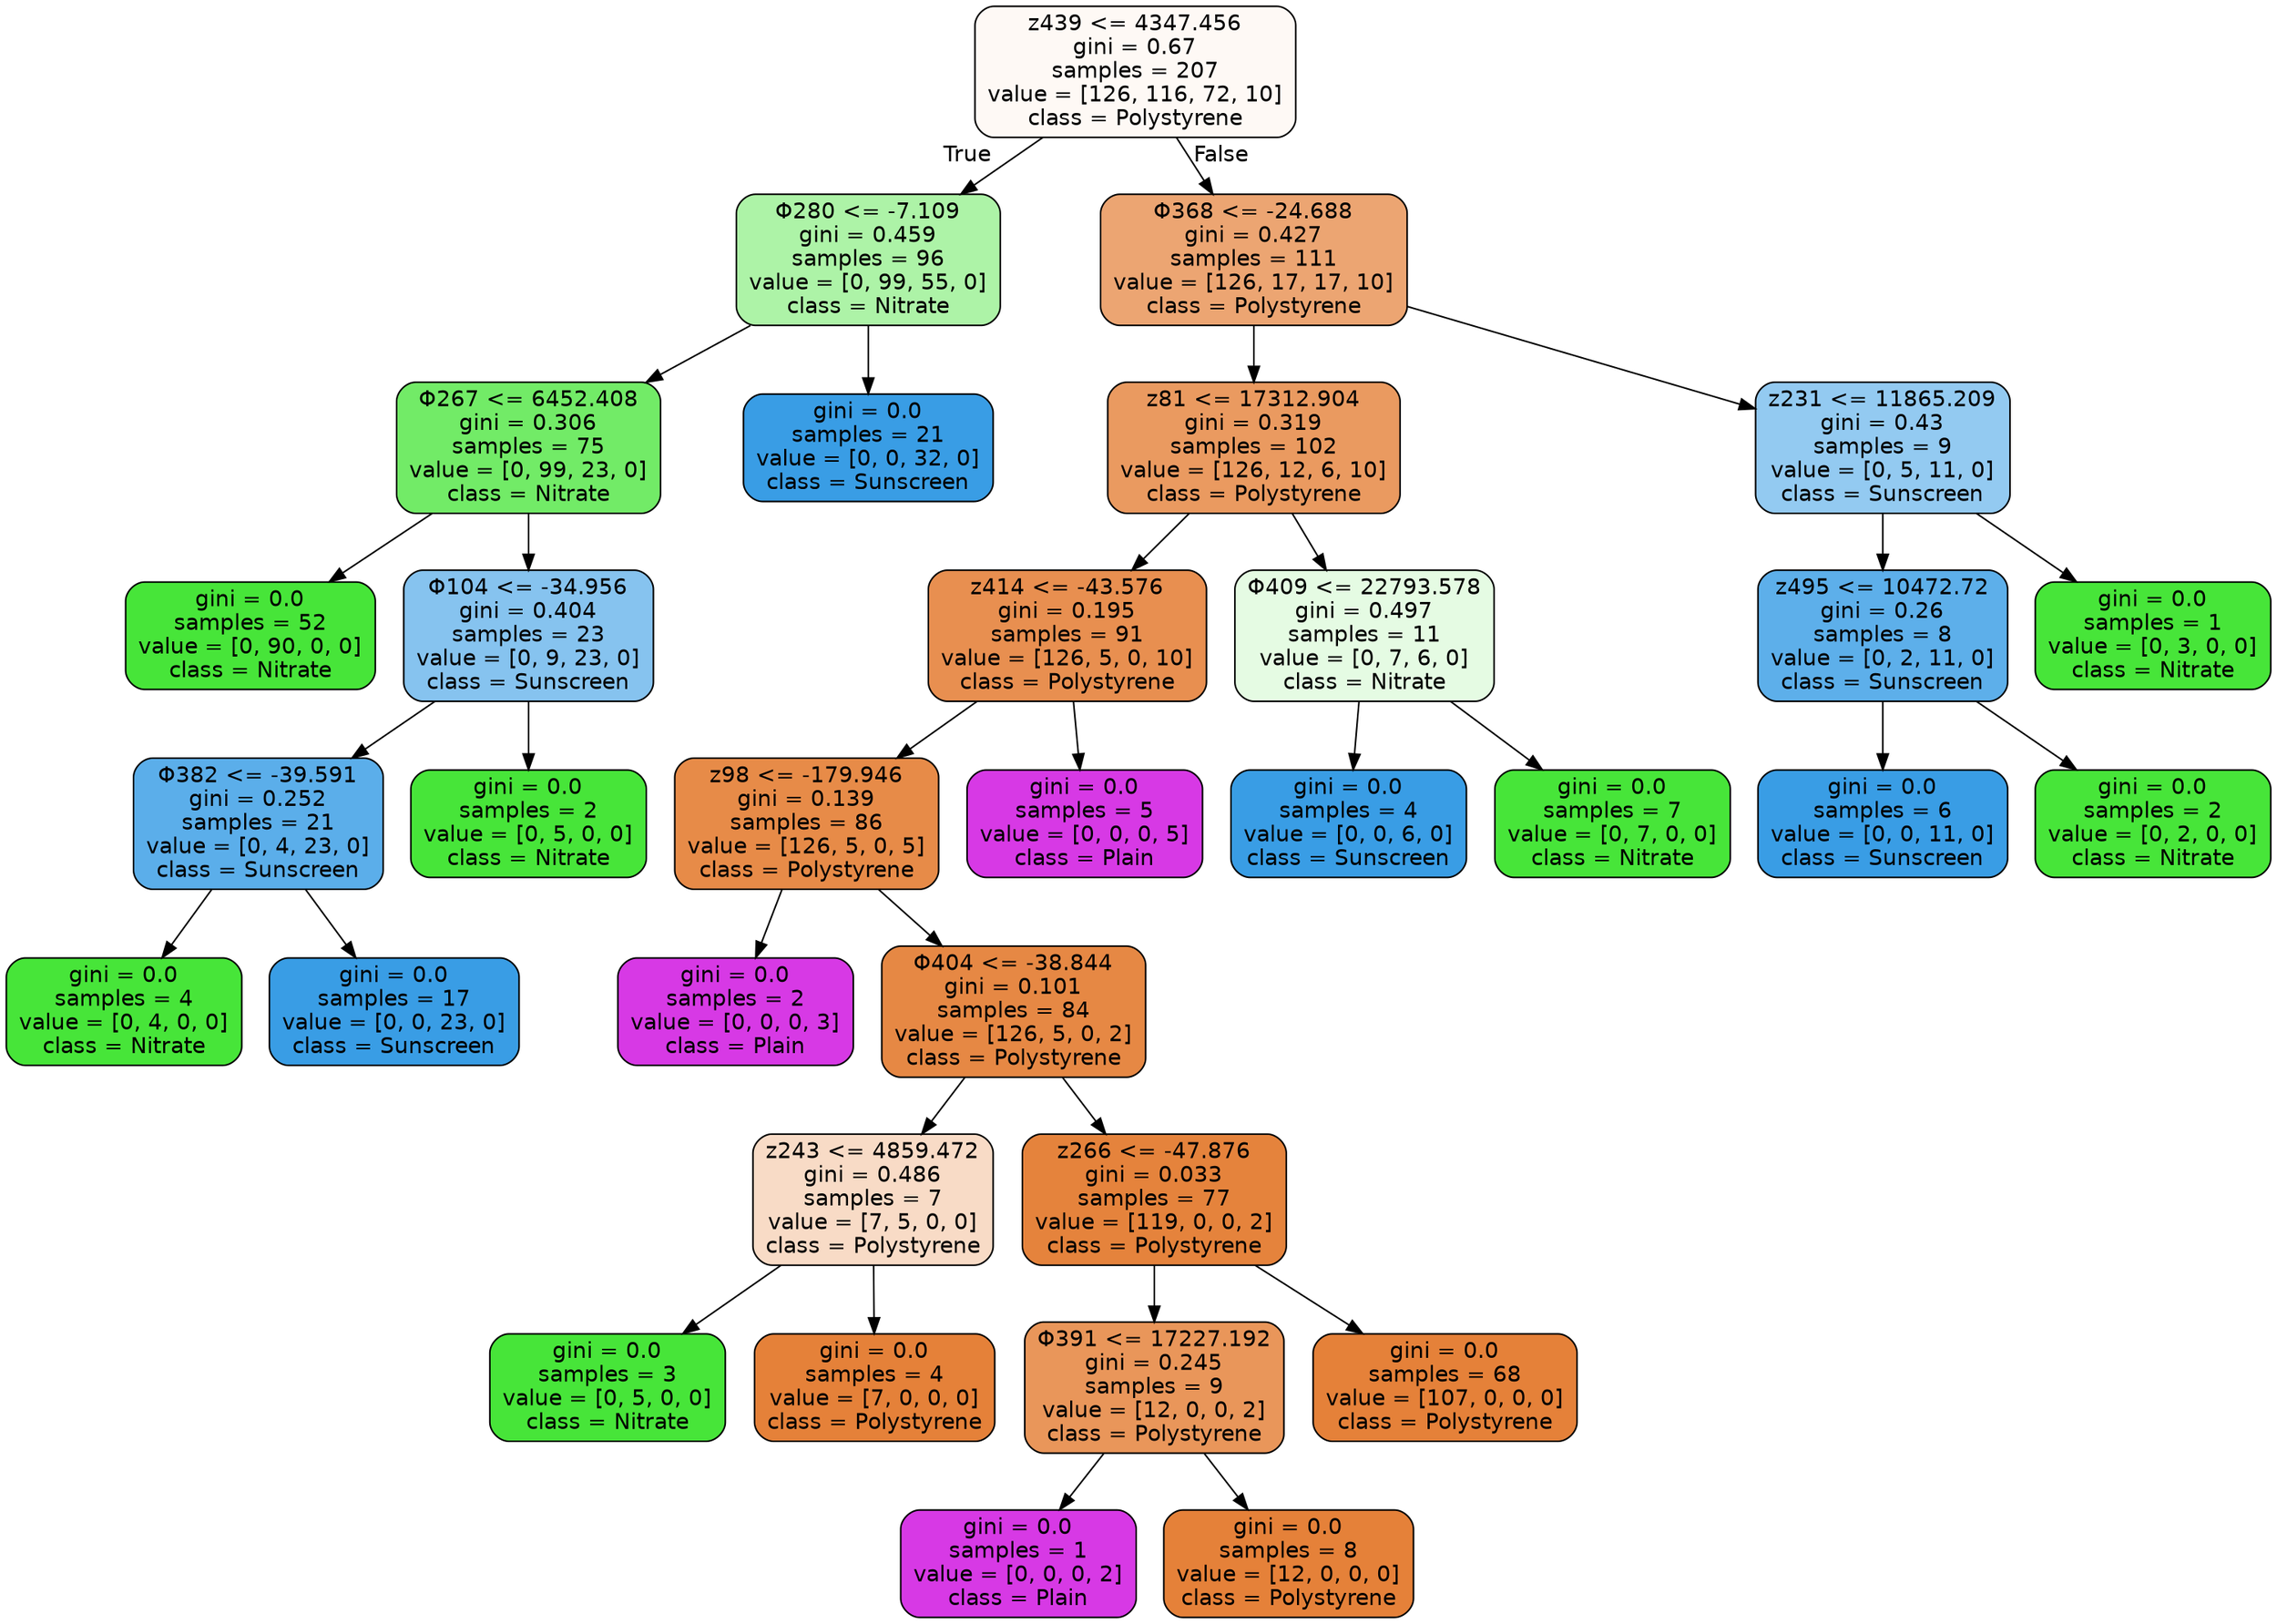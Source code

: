 digraph Tree {
node [shape=box, style="filled, rounded", color="black", fontname="helvetica"] ;
edge [fontname="helvetica"] ;
0 [label="z439 <= 4347.456\ngini = 0.67\nsamples = 207\nvalue = [126, 116, 72, 10]\nclass = Polystyrene", fillcolor="#fef9f5"] ;
1 [label="Φ280 <= -7.109\ngini = 0.459\nsamples = 96\nvalue = [0, 99, 55, 0]\nclass = Nitrate", fillcolor="#adf3a7"] ;
0 -> 1 [labeldistance=2.5, labelangle=45, headlabel="True"] ;
2 [label="Φ267 <= 6452.408\ngini = 0.306\nsamples = 75\nvalue = [0, 99, 23, 0]\nclass = Nitrate", fillcolor="#72eb67"] ;
1 -> 2 ;
3 [label="gini = 0.0\nsamples = 52\nvalue = [0, 90, 0, 0]\nclass = Nitrate", fillcolor="#47e539"] ;
2 -> 3 ;
4 [label="Φ104 <= -34.956\ngini = 0.404\nsamples = 23\nvalue = [0, 9, 23, 0]\nclass = Sunscreen", fillcolor="#86c3ef"] ;
2 -> 4 ;
5 [label="Φ382 <= -39.591\ngini = 0.252\nsamples = 21\nvalue = [0, 4, 23, 0]\nclass = Sunscreen", fillcolor="#5baeea"] ;
4 -> 5 ;
6 [label="gini = 0.0\nsamples = 4\nvalue = [0, 4, 0, 0]\nclass = Nitrate", fillcolor="#47e539"] ;
5 -> 6 ;
7 [label="gini = 0.0\nsamples = 17\nvalue = [0, 0, 23, 0]\nclass = Sunscreen", fillcolor="#399de5"] ;
5 -> 7 ;
8 [label="gini = 0.0\nsamples = 2\nvalue = [0, 5, 0, 0]\nclass = Nitrate", fillcolor="#47e539"] ;
4 -> 8 ;
9 [label="gini = 0.0\nsamples = 21\nvalue = [0, 0, 32, 0]\nclass = Sunscreen", fillcolor="#399de5"] ;
1 -> 9 ;
10 [label="Φ368 <= -24.688\ngini = 0.427\nsamples = 111\nvalue = [126, 17, 17, 10]\nclass = Polystyrene", fillcolor="#eca572"] ;
0 -> 10 [labeldistance=2.5, labelangle=-45, headlabel="False"] ;
11 [label="z81 <= 17312.904\ngini = 0.319\nsamples = 102\nvalue = [126, 12, 6, 10]\nclass = Polystyrene", fillcolor="#ea9a60"] ;
10 -> 11 ;
12 [label="z414 <= -43.576\ngini = 0.195\nsamples = 91\nvalue = [126, 5, 0, 10]\nclass = Polystyrene", fillcolor="#e88f50"] ;
11 -> 12 ;
13 [label="z98 <= -179.946\ngini = 0.139\nsamples = 86\nvalue = [126, 5, 0, 5]\nclass = Polystyrene", fillcolor="#e78b48"] ;
12 -> 13 ;
14 [label="gini = 0.0\nsamples = 2\nvalue = [0, 0, 0, 3]\nclass = Plain", fillcolor="#d739e5"] ;
13 -> 14 ;
15 [label="Φ404 <= -38.844\ngini = 0.101\nsamples = 84\nvalue = [126, 5, 0, 2]\nclass = Polystyrene", fillcolor="#e68844"] ;
13 -> 15 ;
16 [label="z243 <= 4859.472\ngini = 0.486\nsamples = 7\nvalue = [7, 5, 0, 0]\nclass = Polystyrene", fillcolor="#f8dbc6"] ;
15 -> 16 ;
17 [label="gini = 0.0\nsamples = 3\nvalue = [0, 5, 0, 0]\nclass = Nitrate", fillcolor="#47e539"] ;
16 -> 17 ;
18 [label="gini = 0.0\nsamples = 4\nvalue = [7, 0, 0, 0]\nclass = Polystyrene", fillcolor="#e58139"] ;
16 -> 18 ;
19 [label="z266 <= -47.876\ngini = 0.033\nsamples = 77\nvalue = [119, 0, 0, 2]\nclass = Polystyrene", fillcolor="#e5833c"] ;
15 -> 19 ;
20 [label="Φ391 <= 17227.192\ngini = 0.245\nsamples = 9\nvalue = [12, 0, 0, 2]\nclass = Polystyrene", fillcolor="#e9965a"] ;
19 -> 20 ;
21 [label="gini = 0.0\nsamples = 1\nvalue = [0, 0, 0, 2]\nclass = Plain", fillcolor="#d739e5"] ;
20 -> 21 ;
22 [label="gini = 0.0\nsamples = 8\nvalue = [12, 0, 0, 0]\nclass = Polystyrene", fillcolor="#e58139"] ;
20 -> 22 ;
23 [label="gini = 0.0\nsamples = 68\nvalue = [107, 0, 0, 0]\nclass = Polystyrene", fillcolor="#e58139"] ;
19 -> 23 ;
24 [label="gini = 0.0\nsamples = 5\nvalue = [0, 0, 0, 5]\nclass = Plain", fillcolor="#d739e5"] ;
12 -> 24 ;
25 [label="Φ409 <= 22793.578\ngini = 0.497\nsamples = 11\nvalue = [0, 7, 6, 0]\nclass = Nitrate", fillcolor="#e5fbe3"] ;
11 -> 25 ;
26 [label="gini = 0.0\nsamples = 4\nvalue = [0, 0, 6, 0]\nclass = Sunscreen", fillcolor="#399de5"] ;
25 -> 26 ;
27 [label="gini = 0.0\nsamples = 7\nvalue = [0, 7, 0, 0]\nclass = Nitrate", fillcolor="#47e539"] ;
25 -> 27 ;
28 [label="z231 <= 11865.209\ngini = 0.43\nsamples = 9\nvalue = [0, 5, 11, 0]\nclass = Sunscreen", fillcolor="#93caf1"] ;
10 -> 28 ;
29 [label="z495 <= 10472.72\ngini = 0.26\nsamples = 8\nvalue = [0, 2, 11, 0]\nclass = Sunscreen", fillcolor="#5dafea"] ;
28 -> 29 ;
30 [label="gini = 0.0\nsamples = 6\nvalue = [0, 0, 11, 0]\nclass = Sunscreen", fillcolor="#399de5"] ;
29 -> 30 ;
31 [label="gini = 0.0\nsamples = 2\nvalue = [0, 2, 0, 0]\nclass = Nitrate", fillcolor="#47e539"] ;
29 -> 31 ;
32 [label="gini = 0.0\nsamples = 1\nvalue = [0, 3, 0, 0]\nclass = Nitrate", fillcolor="#47e539"] ;
28 -> 32 ;
}